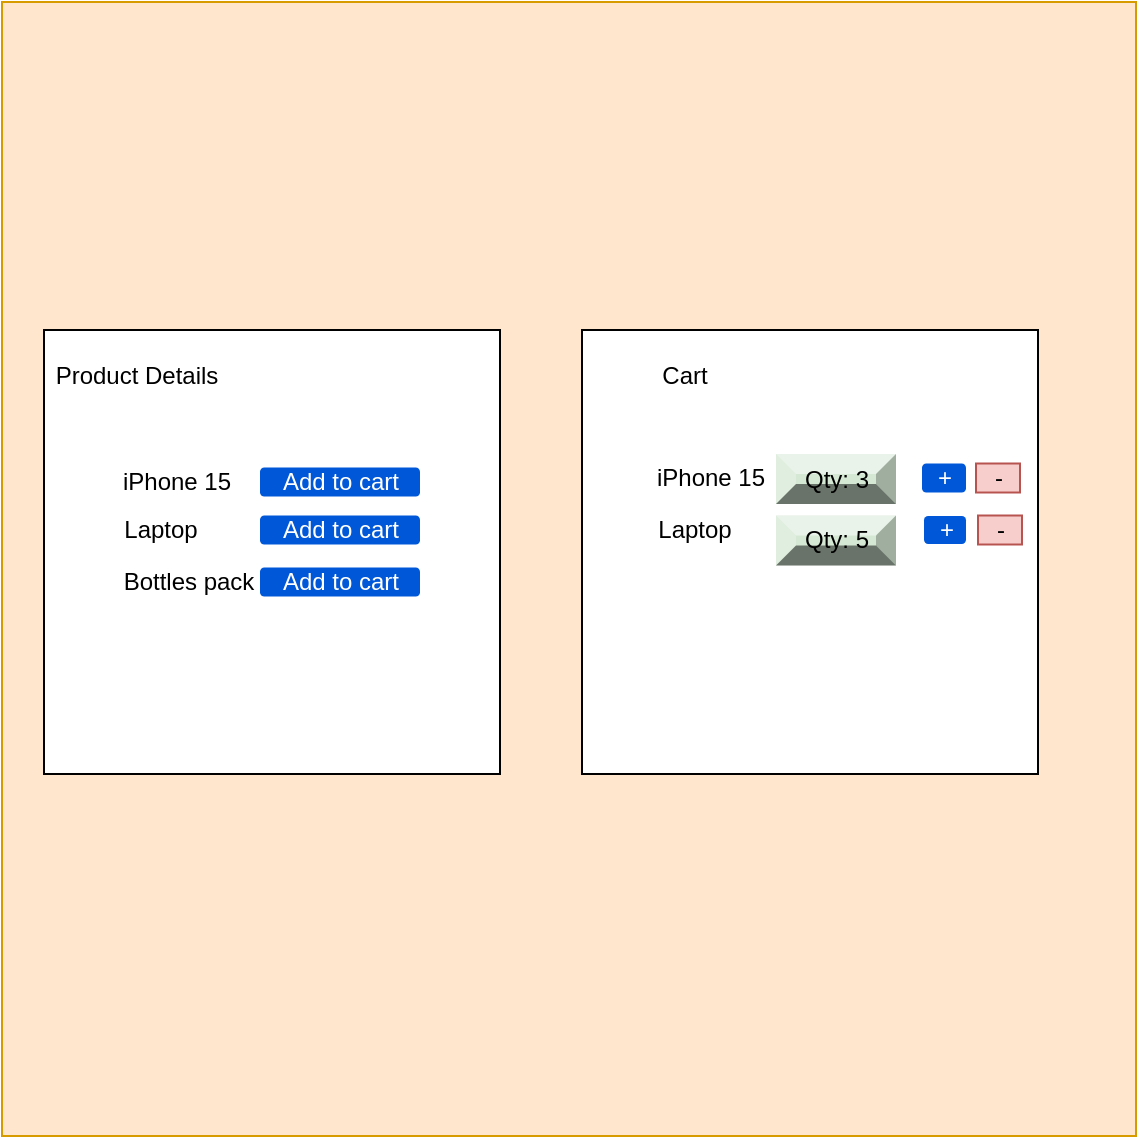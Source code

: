 <mxfile version="20.1.1" type="github"><diagram id="zFT25Lec-N4sd381OVV-" name="Page-1"><mxGraphModel dx="1038" dy="571" grid="0" gridSize="10" guides="1" tooltips="1" connect="1" arrows="1" fold="1" page="1" pageScale="1" pageWidth="850" pageHeight="1100" math="0" shadow="0"><root><mxCell id="0"/><mxCell id="1" parent="0"/><mxCell id="qiqZyQmV0_HObSdD9Z4n-1" value="" style="whiteSpace=wrap;html=1;aspect=fixed;fillColor=#ffe6cc;strokeColor=#d79b00;" vertex="1" parent="1"><mxGeometry x="35" y="67" width="567" height="567" as="geometry"/></mxCell><mxCell id="qiqZyQmV0_HObSdD9Z4n-2" value="" style="whiteSpace=wrap;html=1;" vertex="1" parent="1"><mxGeometry x="56" y="231" width="228" height="222" as="geometry"/></mxCell><mxCell id="qiqZyQmV0_HObSdD9Z4n-3" value="Product Details" style="text;html=1;resizable=0;autosize=1;align=center;verticalAlign=middle;points=[];fillColor=none;strokeColor=none;rounded=0;" vertex="1" parent="1"><mxGeometry x="52" y="241" width="99" height="26" as="geometry"/></mxCell><mxCell id="qiqZyQmV0_HObSdD9Z4n-4" value="iPhone 15" style="text;html=1;resizable=0;autosize=1;align=center;verticalAlign=middle;points=[];fillColor=none;strokeColor=none;rounded=0;" vertex="1" parent="1"><mxGeometry x="86" y="294" width="72" height="26" as="geometry"/></mxCell><mxCell id="qiqZyQmV0_HObSdD9Z4n-5" value="Laptop" style="text;html=1;resizable=0;autosize=1;align=center;verticalAlign=middle;points=[];fillColor=none;strokeColor=none;rounded=0;" vertex="1" parent="1"><mxGeometry x="86" y="318" width="55" height="26" as="geometry"/></mxCell><mxCell id="qiqZyQmV0_HObSdD9Z4n-6" value="Bottles pack" style="text;html=1;resizable=0;autosize=1;align=center;verticalAlign=middle;points=[];fillColor=none;strokeColor=none;rounded=0;" vertex="1" parent="1"><mxGeometry x="86" y="344" width="83" height="26" as="geometry"/></mxCell><mxCell id="qiqZyQmV0_HObSdD9Z4n-7" value="Add to cart" style="rounded=1;fillColor=#0057D8;align=center;strokeColor=none;html=1;fontColor=#ffffff;fontSize=12;sketch=0;" vertex="1" parent="1"><mxGeometry x="164" y="299.75" width="80" height="14.5" as="geometry"/></mxCell><mxCell id="qiqZyQmV0_HObSdD9Z4n-9" value="Add to cart" style="rounded=1;fillColor=#0057D8;align=center;strokeColor=none;html=1;fontColor=#ffffff;fontSize=12;sketch=0;" vertex="1" parent="1"><mxGeometry x="164" y="323.75" width="80" height="14.5" as="geometry"/></mxCell><mxCell id="qiqZyQmV0_HObSdD9Z4n-10" value="Add to cart" style="rounded=1;fillColor=#0057D8;align=center;strokeColor=none;html=1;fontColor=#ffffff;fontSize=12;sketch=0;" vertex="1" parent="1"><mxGeometry x="164" y="349.75" width="80" height="14.5" as="geometry"/></mxCell><mxCell id="qiqZyQmV0_HObSdD9Z4n-12" style="edgeStyle=orthogonalEdgeStyle;rounded=0;orthogonalLoop=1;jettySize=auto;html=1;exitX=0.5;exitY=1;exitDx=0;exitDy=0;" edge="1" parent="1" source="qiqZyQmV0_HObSdD9Z4n-10" target="qiqZyQmV0_HObSdD9Z4n-10"><mxGeometry relative="1" as="geometry"/></mxCell><mxCell id="qiqZyQmV0_HObSdD9Z4n-13" value="" style="whiteSpace=wrap;html=1;" vertex="1" parent="1"><mxGeometry x="325" y="231" width="228" height="222" as="geometry"/></mxCell><mxCell id="qiqZyQmV0_HObSdD9Z4n-14" value="Cart" style="text;html=1;resizable=0;autosize=1;align=center;verticalAlign=middle;points=[];fillColor=none;strokeColor=none;rounded=0;" vertex="1" parent="1"><mxGeometry x="355" y="241" width="41" height="26" as="geometry"/></mxCell><mxCell id="qiqZyQmV0_HObSdD9Z4n-15" value="iPhone 15" style="text;html=1;resizable=0;autosize=1;align=center;verticalAlign=middle;points=[];fillColor=none;strokeColor=none;rounded=0;" vertex="1" parent="1"><mxGeometry x="353" y="292" width="72" height="26" as="geometry"/></mxCell><mxCell id="qiqZyQmV0_HObSdD9Z4n-16" value="+" style="rounded=1;fillColor=#0057D8;align=center;strokeColor=none;html=1;fontColor=#ffffff;fontSize=12;sketch=0;" vertex="1" parent="1"><mxGeometry x="495" y="297.75" width="22" height="14.5" as="geometry"/></mxCell><mxCell id="qiqZyQmV0_HObSdD9Z4n-17" value="-" style="rounded=1;fillColor=#f8cecc;align=center;strokeColor=#b85450;html=1;fontSize=12;sketch=0;arcSize=0;" vertex="1" parent="1"><mxGeometry x="522" y="297.75" width="22" height="14.5" as="geometry"/></mxCell><mxCell id="qiqZyQmV0_HObSdD9Z4n-18" value="Laptop" style="text;html=1;resizable=0;autosize=1;align=center;verticalAlign=middle;points=[];fillColor=none;strokeColor=none;rounded=0;" vertex="1" parent="1"><mxGeometry x="353" y="318" width="55" height="26" as="geometry"/></mxCell><mxCell id="qiqZyQmV0_HObSdD9Z4n-21" value="+" style="rounded=1;fillColor=#0057D8;align=center;strokeColor=none;html=1;fontColor=#ffffff;fontSize=12;sketch=0;direction=south;" vertex="1" parent="1"><mxGeometry x="496" y="324" width="21" height="14" as="geometry"/></mxCell><mxCell id="qiqZyQmV0_HObSdD9Z4n-22" value="-" style="rounded=1;fillColor=#f8cecc;align=center;strokeColor=#b85450;html=1;fontSize=12;sketch=0;arcSize=0;" vertex="1" parent="1"><mxGeometry x="523" y="323.75" width="22" height="14.5" as="geometry"/></mxCell><mxCell id="qiqZyQmV0_HObSdD9Z4n-25" value="Qty: 3" style="labelPosition=center;verticalLabelPosition=middle;align=center;html=1;shape=mxgraph.basic.shaded_button;dx=10;fillColor=#d5e8d4;strokeColor=#82b366;" vertex="1" parent="1"><mxGeometry x="422" y="293" width="60" height="25" as="geometry"/></mxCell><mxCell id="qiqZyQmV0_HObSdD9Z4n-26" value="Qty: 5" style="labelPosition=center;verticalLabelPosition=middle;align=center;html=1;shape=mxgraph.basic.shaded_button;dx=10;fillColor=#d5e8d4;strokeColor=#82b366;" vertex="1" parent="1"><mxGeometry x="422" y="323.75" width="60" height="25" as="geometry"/></mxCell></root></mxGraphModel></diagram></mxfile>